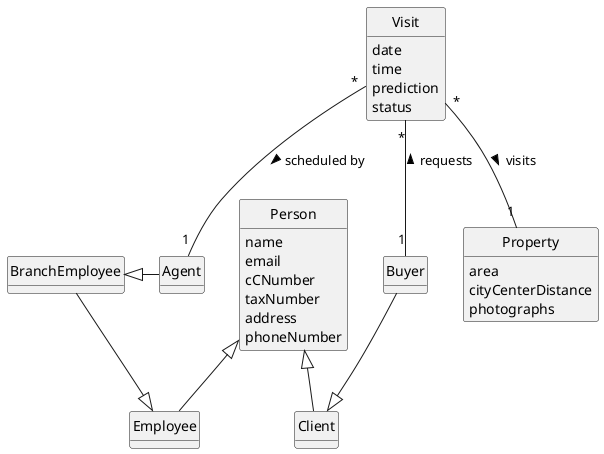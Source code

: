 @startuml
'https://plantuml.com/class-diagram

skinparam monochrome true
skinparam packageStyle rectangle
skinparam shadowing false

'skinparam linetype ortho
'left to right direction
skinparam classAttributeIconSize 0
'skinparam groupInheritance 2
hide circle
hide methods

class Employee{
}

class Person{
name
email
cCNumber
taxNumber
address
phoneNumber
}

class Agent{

}

class Client{
}

class Buyer


class Visit{
date
time
prediction
status
}


class Property{
area
cityCenterDistance
photographs
}

BranchEmployee --|> Employee

Person <|-- Employee
Person <|-- Client


BranchEmployee <|- Agent


Buyer --|> Client
Visit "*" -down- "1" Buyer: requests <
Visit "*" -down- "1" Agent: scheduled by >
Visit "*" -- "1" Property: visits >



@enduml
